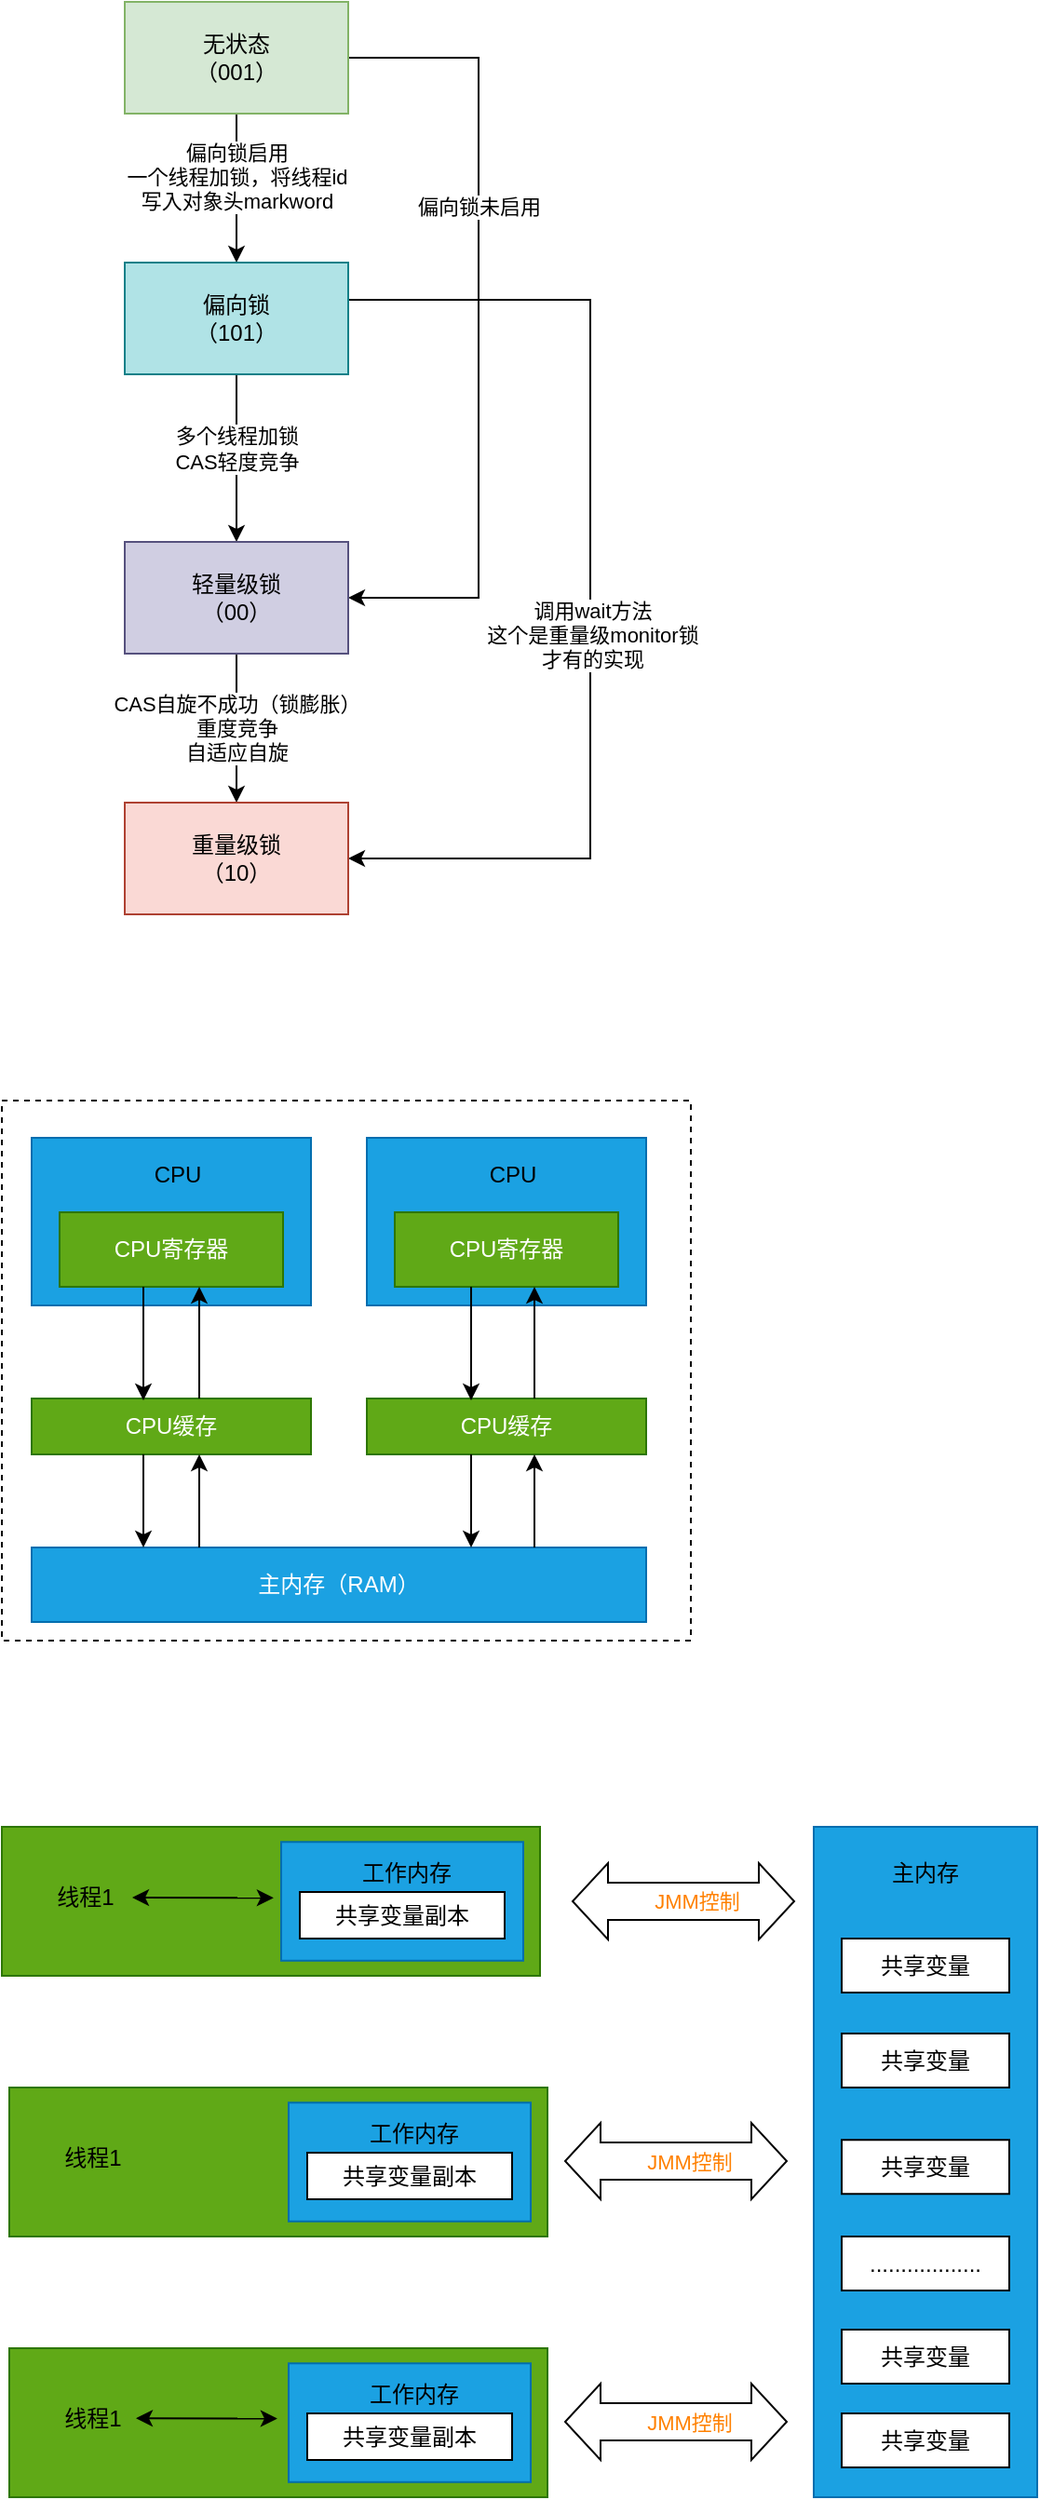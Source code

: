 <mxfile version="14.2.2" type="github">
  <diagram id="pF4SRi6WFVkdvoSuHAUC" name="Page-1">
    <mxGraphModel dx="884" dy="591" grid="1" gridSize="10" guides="1" tooltips="1" connect="1" arrows="1" fold="1" page="1" pageScale="1" pageWidth="827" pageHeight="1169" math="0" shadow="0">
      <root>
        <mxCell id="0" />
        <mxCell id="1" parent="0" />
        <mxCell id="L0IP6Y8Qmht7rUSvjI6K-81" value="" style="verticalLabelPosition=bottom;verticalAlign=top;html=1;shape=mxgraph.basic.rect;fillColor2=none;strokeWidth=1;size=20;indent=5;dashed=1;" vertex="1" parent="1">
          <mxGeometry x="44" y="730" width="370" height="290" as="geometry" />
        </mxCell>
        <mxCell id="L0IP6Y8Qmht7rUSvjI6K-5" style="edgeStyle=orthogonalEdgeStyle;rounded=0;orthogonalLoop=1;jettySize=auto;html=1;entryX=1;entryY=0.5;entryDx=0;entryDy=0;" edge="1" parent="1" source="L0IP6Y8Qmht7rUSvjI6K-1" target="L0IP6Y8Qmht7rUSvjI6K-3">
          <mxGeometry relative="1" as="geometry">
            <mxPoint x="430" y="470" as="targetPoint" />
            <Array as="points">
              <mxPoint x="300" y="170" />
              <mxPoint x="300" y="460" />
            </Array>
          </mxGeometry>
        </mxCell>
        <mxCell id="L0IP6Y8Qmht7rUSvjI6K-11" value="偏向锁未启用" style="edgeLabel;html=1;align=center;verticalAlign=middle;resizable=0;points=[];" vertex="1" connectable="0" parent="L0IP6Y8Qmht7rUSvjI6K-5">
          <mxGeometry x="-0.372" relative="1" as="geometry">
            <mxPoint y="15" as="offset" />
          </mxGeometry>
        </mxCell>
        <mxCell id="L0IP6Y8Qmht7rUSvjI6K-15" value="" style="edgeStyle=orthogonalEdgeStyle;rounded=0;orthogonalLoop=1;jettySize=auto;html=1;" edge="1" parent="1" source="L0IP6Y8Qmht7rUSvjI6K-1" target="L0IP6Y8Qmht7rUSvjI6K-2">
          <mxGeometry relative="1" as="geometry" />
        </mxCell>
        <mxCell id="L0IP6Y8Qmht7rUSvjI6K-16" value="偏向锁启用&lt;br&gt;一个线程加锁，将线程id&lt;br&gt;写入对象头markword" style="edgeLabel;html=1;align=center;verticalAlign=middle;resizable=0;points=[];" vertex="1" connectable="0" parent="L0IP6Y8Qmht7rUSvjI6K-15">
          <mxGeometry x="-0.229" y="1" relative="1" as="geometry">
            <mxPoint x="-1" y="3" as="offset" />
          </mxGeometry>
        </mxCell>
        <mxCell id="L0IP6Y8Qmht7rUSvjI6K-1" value="无状态&lt;br&gt;（001）" style="rounded=0;whiteSpace=wrap;html=1;fillColor=#d5e8d4;strokeColor=#82b366;" vertex="1" parent="1">
          <mxGeometry x="110" y="140" width="120" height="60" as="geometry" />
        </mxCell>
        <mxCell id="L0IP6Y8Qmht7rUSvjI6K-8" style="edgeStyle=orthogonalEdgeStyle;rounded=0;orthogonalLoop=1;jettySize=auto;html=1;entryX=1;entryY=0.5;entryDx=0;entryDy=0;" edge="1" parent="1" source="L0IP6Y8Qmht7rUSvjI6K-2" target="L0IP6Y8Qmht7rUSvjI6K-4">
          <mxGeometry relative="1" as="geometry">
            <mxPoint x="400" y="600" as="targetPoint" />
            <Array as="points">
              <mxPoint x="360" y="300" />
              <mxPoint x="360" y="600" />
            </Array>
          </mxGeometry>
        </mxCell>
        <mxCell id="L0IP6Y8Qmht7rUSvjI6K-12" value="调用wait方法&lt;br&gt;这个是重量级monitor锁&lt;br&gt;才有的实现" style="edgeLabel;html=1;align=center;verticalAlign=middle;resizable=0;points=[];" vertex="1" connectable="0" parent="L0IP6Y8Qmht7rUSvjI6K-8">
          <mxGeometry x="-0.111" y="1" relative="1" as="geometry">
            <mxPoint y="61" as="offset" />
          </mxGeometry>
        </mxCell>
        <mxCell id="L0IP6Y8Qmht7rUSvjI6K-17" value="" style="edgeStyle=orthogonalEdgeStyle;rounded=0;orthogonalLoop=1;jettySize=auto;html=1;" edge="1" parent="1" source="L0IP6Y8Qmht7rUSvjI6K-2" target="L0IP6Y8Qmht7rUSvjI6K-3">
          <mxGeometry relative="1" as="geometry" />
        </mxCell>
        <mxCell id="L0IP6Y8Qmht7rUSvjI6K-18" value="多个线程加锁&lt;br&gt;CAS轻度竞争" style="edgeLabel;html=1;align=center;verticalAlign=middle;resizable=0;points=[];" vertex="1" connectable="0" parent="L0IP6Y8Qmht7rUSvjI6K-17">
          <mxGeometry x="-0.333" relative="1" as="geometry">
            <mxPoint y="10" as="offset" />
          </mxGeometry>
        </mxCell>
        <mxCell id="L0IP6Y8Qmht7rUSvjI6K-2" value="偏向锁&lt;br&gt;（101）" style="rounded=0;whiteSpace=wrap;html=1;fillColor=#b0e3e6;strokeColor=#0e8088;" vertex="1" parent="1">
          <mxGeometry x="110" y="280" width="120" height="60" as="geometry" />
        </mxCell>
        <mxCell id="L0IP6Y8Qmht7rUSvjI6K-19" value="" style="edgeStyle=orthogonalEdgeStyle;rounded=0;orthogonalLoop=1;jettySize=auto;html=1;" edge="1" parent="1" source="L0IP6Y8Qmht7rUSvjI6K-3" target="L0IP6Y8Qmht7rUSvjI6K-4">
          <mxGeometry relative="1" as="geometry" />
        </mxCell>
        <mxCell id="L0IP6Y8Qmht7rUSvjI6K-20" value="CAS自旋不成功（锁膨胀）&lt;br&gt;重度竞争&lt;br&gt;自适应自旋" style="edgeLabel;html=1;align=center;verticalAlign=middle;resizable=0;points=[];" vertex="1" connectable="0" parent="L0IP6Y8Qmht7rUSvjI6K-19">
          <mxGeometry x="-0.3" y="2" relative="1" as="geometry">
            <mxPoint x="-2" y="12" as="offset" />
          </mxGeometry>
        </mxCell>
        <mxCell id="L0IP6Y8Qmht7rUSvjI6K-3" value="轻量级锁&lt;br&gt;（00）" style="rounded=0;whiteSpace=wrap;html=1;fillColor=#d0cee2;strokeColor=#56517e;" vertex="1" parent="1">
          <mxGeometry x="110" y="430" width="120" height="60" as="geometry" />
        </mxCell>
        <mxCell id="L0IP6Y8Qmht7rUSvjI6K-4" value="重量级锁&lt;br&gt;（10）" style="rounded=0;whiteSpace=wrap;html=1;fillColor=#fad9d5;strokeColor=#ae4132;" vertex="1" parent="1">
          <mxGeometry x="110" y="570" width="120" height="60" as="geometry" />
        </mxCell>
        <mxCell id="L0IP6Y8Qmht7rUSvjI6K-82" value="" style="rounded=0;whiteSpace=wrap;html=1;fillColor=#1ba1e2;strokeColor=#006EAF;fontColor=#ffffff;" vertex="1" parent="1">
          <mxGeometry x="60" y="750" width="150" height="90" as="geometry" />
        </mxCell>
        <mxCell id="L0IP6Y8Qmht7rUSvjI6K-83" value="CPU寄存器" style="rounded=0;whiteSpace=wrap;html=1;fillColor=#60a917;strokeColor=#2D7600;fontColor=#ffffff;" vertex="1" parent="1">
          <mxGeometry x="75" y="790" width="120" height="40" as="geometry" />
        </mxCell>
        <mxCell id="L0IP6Y8Qmht7rUSvjI6K-84" value="CPU" style="text;html=1;strokeColor=none;fillColor=none;align=center;verticalAlign=middle;whiteSpace=wrap;rounded=0;" vertex="1" parent="1">
          <mxGeometry x="116" y="760" width="45" height="20" as="geometry" />
        </mxCell>
        <mxCell id="L0IP6Y8Qmht7rUSvjI6K-86" value="" style="rounded=0;whiteSpace=wrap;html=1;fillColor=#1ba1e2;strokeColor=#006EAF;fontColor=#ffffff;" vertex="1" parent="1">
          <mxGeometry x="240" y="750" width="150" height="90" as="geometry" />
        </mxCell>
        <mxCell id="L0IP6Y8Qmht7rUSvjI6K-87" value="CPU" style="text;html=1;strokeColor=none;fillColor=none;align=center;verticalAlign=middle;whiteSpace=wrap;rounded=0;" vertex="1" parent="1">
          <mxGeometry x="296" y="760" width="45" height="20" as="geometry" />
        </mxCell>
        <mxCell id="L0IP6Y8Qmht7rUSvjI6K-88" value="CPU寄存器" style="rounded=0;whiteSpace=wrap;html=1;fillColor=#60a917;strokeColor=#2D7600;fontColor=#ffffff;" vertex="1" parent="1">
          <mxGeometry x="255" y="790" width="120" height="40" as="geometry" />
        </mxCell>
        <mxCell id="L0IP6Y8Qmht7rUSvjI6K-89" value="CPU缓存" style="rounded=0;whiteSpace=wrap;html=1;fillColor=#60a917;strokeColor=#2D7600;fontColor=#ffffff;" vertex="1" parent="1">
          <mxGeometry x="60" y="890" width="150" height="30" as="geometry" />
        </mxCell>
        <mxCell id="L0IP6Y8Qmht7rUSvjI6K-90" value="CPU缓存" style="rounded=0;whiteSpace=wrap;html=1;fillColor=#60a917;strokeColor=#2D7600;fontColor=#ffffff;" vertex="1" parent="1">
          <mxGeometry x="240" y="890" width="150" height="30" as="geometry" />
        </mxCell>
        <mxCell id="L0IP6Y8Qmht7rUSvjI6K-91" value="" style="endArrow=classic;html=1;exitX=0.4;exitY=0.889;exitDx=0;exitDy=0;exitPerimeter=0;entryX=0.4;entryY=0.033;entryDx=0;entryDy=0;entryPerimeter=0;" edge="1" parent="1" source="L0IP6Y8Qmht7rUSvjI6K-82" target="L0IP6Y8Qmht7rUSvjI6K-89">
          <mxGeometry width="50" height="50" relative="1" as="geometry">
            <mxPoint x="90" y="890" as="sourcePoint" />
            <mxPoint x="140" y="840" as="targetPoint" />
          </mxGeometry>
        </mxCell>
        <mxCell id="L0IP6Y8Qmht7rUSvjI6K-92" value="" style="endArrow=classic;html=1;" edge="1" parent="1">
          <mxGeometry width="50" height="50" relative="1" as="geometry">
            <mxPoint x="150" y="890" as="sourcePoint" />
            <mxPoint x="150" y="830" as="targetPoint" />
          </mxGeometry>
        </mxCell>
        <mxCell id="L0IP6Y8Qmht7rUSvjI6K-94" value="" style="endArrow=classic;html=1;exitX=0.4;exitY=0.889;exitDx=0;exitDy=0;exitPerimeter=0;entryX=0.4;entryY=0.033;entryDx=0;entryDy=0;entryPerimeter=0;" edge="1" parent="1">
          <mxGeometry width="50" height="50" relative="1" as="geometry">
            <mxPoint x="296" y="830" as="sourcePoint" />
            <mxPoint x="296" y="890.98" as="targetPoint" />
          </mxGeometry>
        </mxCell>
        <mxCell id="L0IP6Y8Qmht7rUSvjI6K-95" value="" style="endArrow=classic;html=1;" edge="1" parent="1">
          <mxGeometry width="50" height="50" relative="1" as="geometry">
            <mxPoint x="330" y="890" as="sourcePoint" />
            <mxPoint x="330" y="830" as="targetPoint" />
          </mxGeometry>
        </mxCell>
        <mxCell id="L0IP6Y8Qmht7rUSvjI6K-96" value="主内存（RAM）" style="rounded=0;whiteSpace=wrap;html=1;fillColor=#1ba1e2;strokeColor=#006EAF;fontColor=#ffffff;" vertex="1" parent="1">
          <mxGeometry x="60" y="970" width="330" height="40" as="geometry" />
        </mxCell>
        <mxCell id="L0IP6Y8Qmht7rUSvjI6K-99" value="" style="endArrow=classic;html=1;exitX=0.4;exitY=0.889;exitDx=0;exitDy=0;exitPerimeter=0;" edge="1" parent="1">
          <mxGeometry width="50" height="50" relative="1" as="geometry">
            <mxPoint x="120" y="920" as="sourcePoint" />
            <mxPoint x="120" y="970" as="targetPoint" />
          </mxGeometry>
        </mxCell>
        <mxCell id="L0IP6Y8Qmht7rUSvjI6K-100" value="" style="endArrow=classic;html=1;" edge="1" parent="1">
          <mxGeometry width="50" height="50" relative="1" as="geometry">
            <mxPoint x="150" y="970" as="sourcePoint" />
            <mxPoint x="150" y="920" as="targetPoint" />
          </mxGeometry>
        </mxCell>
        <mxCell id="L0IP6Y8Qmht7rUSvjI6K-101" value="" style="endArrow=classic;html=1;" edge="1" parent="1">
          <mxGeometry width="50" height="50" relative="1" as="geometry">
            <mxPoint x="330" y="970" as="sourcePoint" />
            <mxPoint x="330" y="920" as="targetPoint" />
          </mxGeometry>
        </mxCell>
        <mxCell id="L0IP6Y8Qmht7rUSvjI6K-102" value="" style="endArrow=classic;html=1;exitX=0.4;exitY=0.889;exitDx=0;exitDy=0;exitPerimeter=0;" edge="1" parent="1">
          <mxGeometry width="50" height="50" relative="1" as="geometry">
            <mxPoint x="296" y="920" as="sourcePoint" />
            <mxPoint x="296" y="970" as="targetPoint" />
          </mxGeometry>
        </mxCell>
        <mxCell id="L0IP6Y8Qmht7rUSvjI6K-103" value="" style="rounded=0;whiteSpace=wrap;html=1;fillColor=#60a917;strokeColor=#2D7600;fontColor=#ffffff;" vertex="1" parent="1">
          <mxGeometry x="44" y="1120" width="289" height="80" as="geometry" />
        </mxCell>
        <mxCell id="L0IP6Y8Qmht7rUSvjI6K-104" value="线程1" style="text;html=1;strokeColor=none;fillColor=none;align=center;verticalAlign=middle;whiteSpace=wrap;rounded=0;dashed=1;" vertex="1" parent="1">
          <mxGeometry x="64" y="1148.13" width="50" height="20" as="geometry" />
        </mxCell>
        <mxCell id="L0IP6Y8Qmht7rUSvjI6K-133" style="edgeStyle=orthogonalEdgeStyle;rounded=0;orthogonalLoop=1;jettySize=auto;html=1;shape=flexArrow;width=20;startArrow=block;" edge="1" parent="1">
          <mxGeometry relative="1" as="geometry">
            <mxPoint x="470" y="1160.005" as="targetPoint" />
            <mxPoint x="350" y="1160" as="sourcePoint" />
          </mxGeometry>
        </mxCell>
        <mxCell id="L0IP6Y8Qmht7rUSvjI6K-134" value="&lt;font color=&quot;#ff8000&quot;&gt;JMM控制&lt;/font&gt;" style="edgeLabel;html=1;align=center;verticalAlign=middle;resizable=0;points=[];" vertex="1" connectable="0" parent="L0IP6Y8Qmht7rUSvjI6K-133">
          <mxGeometry x="0.117" relative="1" as="geometry">
            <mxPoint as="offset" />
          </mxGeometry>
        </mxCell>
        <mxCell id="L0IP6Y8Qmht7rUSvjI6K-106" value="" style="rounded=0;whiteSpace=wrap;html=1;fillColor=#1ba1e2;strokeColor=#006EAF;fontColor=#ffffff;" vertex="1" parent="1">
          <mxGeometry x="194" y="1128.13" width="130" height="63.75" as="geometry" />
        </mxCell>
        <mxCell id="L0IP6Y8Qmht7rUSvjI6K-107" value="共享变量副本" style="rounded=0;whiteSpace=wrap;html=1;" vertex="1" parent="1">
          <mxGeometry x="204" y="1155" width="110" height="25" as="geometry" />
        </mxCell>
        <mxCell id="L0IP6Y8Qmht7rUSvjI6K-108" value="工作内存" style="text;html=1;strokeColor=none;fillColor=none;align=center;verticalAlign=middle;whiteSpace=wrap;rounded=0;" vertex="1" parent="1">
          <mxGeometry x="234" y="1135" width="55" height="20" as="geometry" />
        </mxCell>
        <mxCell id="L0IP6Y8Qmht7rUSvjI6K-110" value="" style="rounded=0;whiteSpace=wrap;html=1;fillColor=#60a917;strokeColor=#2D7600;fontColor=#ffffff;" vertex="1" parent="1">
          <mxGeometry x="48" y="1260" width="289" height="80" as="geometry" />
        </mxCell>
        <mxCell id="L0IP6Y8Qmht7rUSvjI6K-111" value="线程1" style="text;html=1;strokeColor=none;fillColor=none;align=center;verticalAlign=middle;whiteSpace=wrap;rounded=0;dashed=1;" vertex="1" parent="1">
          <mxGeometry x="68" y="1288.13" width="50" height="20" as="geometry" />
        </mxCell>
        <mxCell id="L0IP6Y8Qmht7rUSvjI6K-112" value="" style="rounded=0;whiteSpace=wrap;html=1;fillColor=#1ba1e2;strokeColor=#006EAF;fontColor=#ffffff;" vertex="1" parent="1">
          <mxGeometry x="198" y="1268.13" width="130" height="63.75" as="geometry" />
        </mxCell>
        <mxCell id="L0IP6Y8Qmht7rUSvjI6K-113" value="共享变量副本" style="rounded=0;whiteSpace=wrap;html=1;" vertex="1" parent="1">
          <mxGeometry x="208" y="1295" width="110" height="25" as="geometry" />
        </mxCell>
        <mxCell id="L0IP6Y8Qmht7rUSvjI6K-114" value="工作内存" style="text;html=1;strokeColor=none;fillColor=none;align=center;verticalAlign=middle;whiteSpace=wrap;rounded=0;" vertex="1" parent="1">
          <mxGeometry x="238" y="1275" width="55" height="20" as="geometry" />
        </mxCell>
        <mxCell id="L0IP6Y8Qmht7rUSvjI6K-115" value="" style="rounded=0;whiteSpace=wrap;html=1;fillColor=#60a917;strokeColor=#2D7600;fontColor=#ffffff;" vertex="1" parent="1">
          <mxGeometry x="48" y="1400" width="289" height="80" as="geometry" />
        </mxCell>
        <mxCell id="L0IP6Y8Qmht7rUSvjI6K-116" value="线程1" style="text;html=1;strokeColor=none;fillColor=none;align=center;verticalAlign=middle;whiteSpace=wrap;rounded=0;dashed=1;" vertex="1" parent="1">
          <mxGeometry x="68" y="1428.13" width="50" height="20" as="geometry" />
        </mxCell>
        <mxCell id="L0IP6Y8Qmht7rUSvjI6K-117" value="" style="rounded=0;whiteSpace=wrap;html=1;fillColor=#1ba1e2;strokeColor=#006EAF;fontColor=#ffffff;" vertex="1" parent="1">
          <mxGeometry x="198" y="1408.13" width="130" height="63.75" as="geometry" />
        </mxCell>
        <mxCell id="L0IP6Y8Qmht7rUSvjI6K-118" value="共享变量副本" style="rounded=0;whiteSpace=wrap;html=1;" vertex="1" parent="1">
          <mxGeometry x="208" y="1435" width="110" height="25" as="geometry" />
        </mxCell>
        <mxCell id="L0IP6Y8Qmht7rUSvjI6K-119" value="工作内存" style="text;html=1;strokeColor=none;fillColor=none;align=center;verticalAlign=middle;whiteSpace=wrap;rounded=0;" vertex="1" parent="1">
          <mxGeometry x="238" y="1415" width="55" height="20" as="geometry" />
        </mxCell>
        <mxCell id="L0IP6Y8Qmht7rUSvjI6K-120" value="" style="rounded=0;whiteSpace=wrap;html=1;fillColor=#1ba1e2;strokeColor=#006EAF;fontColor=#ffffff;" vertex="1" parent="1">
          <mxGeometry x="480" y="1120" width="120" height="360" as="geometry" />
        </mxCell>
        <mxCell id="L0IP6Y8Qmht7rUSvjI6K-121" value="主内存" style="text;html=1;strokeColor=none;fillColor=none;align=center;verticalAlign=middle;whiteSpace=wrap;rounded=0;" vertex="1" parent="1">
          <mxGeometry x="520" y="1135" width="40" height="20" as="geometry" />
        </mxCell>
        <mxCell id="L0IP6Y8Qmht7rUSvjI6K-122" value="" style="endArrow=classic;startArrow=classic;html=1;entryX=0.505;entryY=0.477;entryDx=0;entryDy=0;entryPerimeter=0;" edge="1" parent="1" target="L0IP6Y8Qmht7rUSvjI6K-103">
          <mxGeometry width="50" height="50" relative="1" as="geometry">
            <mxPoint x="114" y="1158" as="sourcePoint" />
            <mxPoint x="170" y="1140" as="targetPoint" />
          </mxGeometry>
        </mxCell>
        <mxCell id="L0IP6Y8Qmht7rUSvjI6K-123" value="" style="endArrow=classic;startArrow=classic;html=1;entryX=0.505;entryY=0.477;entryDx=0;entryDy=0;entryPerimeter=0;" edge="1" parent="1">
          <mxGeometry width="50" height="50" relative="1" as="geometry">
            <mxPoint x="116" y="1437.63" as="sourcePoint" />
            <mxPoint x="191.945" y="1437.79" as="targetPoint" />
          </mxGeometry>
        </mxCell>
        <mxCell id="L0IP6Y8Qmht7rUSvjI6K-126" value="共享变量" style="rounded=0;whiteSpace=wrap;html=1;" vertex="1" parent="1">
          <mxGeometry x="495" y="1180" width="90" height="29" as="geometry" />
        </mxCell>
        <mxCell id="L0IP6Y8Qmht7rUSvjI6K-128" value="共享变量" style="rounded=0;whiteSpace=wrap;html=1;" vertex="1" parent="1">
          <mxGeometry x="495" y="1231" width="90" height="29" as="geometry" />
        </mxCell>
        <mxCell id="L0IP6Y8Qmht7rUSvjI6K-129" value=".................." style="rounded=0;whiteSpace=wrap;html=1;" vertex="1" parent="1">
          <mxGeometry x="495" y="1340" width="90" height="29" as="geometry" />
        </mxCell>
        <mxCell id="L0IP6Y8Qmht7rUSvjI6K-130" value="共享变量" style="rounded=0;whiteSpace=wrap;html=1;" vertex="1" parent="1">
          <mxGeometry x="495" y="1288.13" width="90" height="29" as="geometry" />
        </mxCell>
        <mxCell id="L0IP6Y8Qmht7rUSvjI6K-131" value="共享变量" style="rounded=0;whiteSpace=wrap;html=1;" vertex="1" parent="1">
          <mxGeometry x="495" y="1390" width="90" height="29" as="geometry" />
        </mxCell>
        <mxCell id="L0IP6Y8Qmht7rUSvjI6K-132" value="共享变量" style="rounded=0;whiteSpace=wrap;html=1;" vertex="1" parent="1">
          <mxGeometry x="495" y="1435" width="90" height="29" as="geometry" />
        </mxCell>
        <mxCell id="L0IP6Y8Qmht7rUSvjI6K-136" style="edgeStyle=orthogonalEdgeStyle;rounded=0;orthogonalLoop=1;jettySize=auto;html=1;shape=flexArrow;width=20;startArrow=block;" edge="1" parent="1">
          <mxGeometry relative="1" as="geometry">
            <mxPoint x="466" y="1299.505" as="targetPoint" />
            <mxPoint x="346" y="1299.5" as="sourcePoint" />
          </mxGeometry>
        </mxCell>
        <mxCell id="L0IP6Y8Qmht7rUSvjI6K-137" value="&lt;font color=&quot;#ff8000&quot;&gt;JMM控制&lt;/font&gt;" style="edgeLabel;html=1;align=center;verticalAlign=middle;resizable=0;points=[];" vertex="1" connectable="0" parent="L0IP6Y8Qmht7rUSvjI6K-136">
          <mxGeometry x="0.117" relative="1" as="geometry">
            <mxPoint as="offset" />
          </mxGeometry>
        </mxCell>
        <mxCell id="L0IP6Y8Qmht7rUSvjI6K-142" style="edgeStyle=orthogonalEdgeStyle;rounded=0;orthogonalLoop=1;jettySize=auto;html=1;shape=flexArrow;width=20;startArrow=block;" edge="1" parent="1">
          <mxGeometry relative="1" as="geometry">
            <mxPoint x="466" y="1439.515" as="targetPoint" />
            <mxPoint x="346" y="1439.51" as="sourcePoint" />
          </mxGeometry>
        </mxCell>
        <mxCell id="L0IP6Y8Qmht7rUSvjI6K-143" value="&lt;font color=&quot;#ff8000&quot;&gt;JMM控制&lt;/font&gt;" style="edgeLabel;html=1;align=center;verticalAlign=middle;resizable=0;points=[];" vertex="1" connectable="0" parent="L0IP6Y8Qmht7rUSvjI6K-142">
          <mxGeometry x="0.117" relative="1" as="geometry">
            <mxPoint as="offset" />
          </mxGeometry>
        </mxCell>
      </root>
    </mxGraphModel>
  </diagram>
</mxfile>
